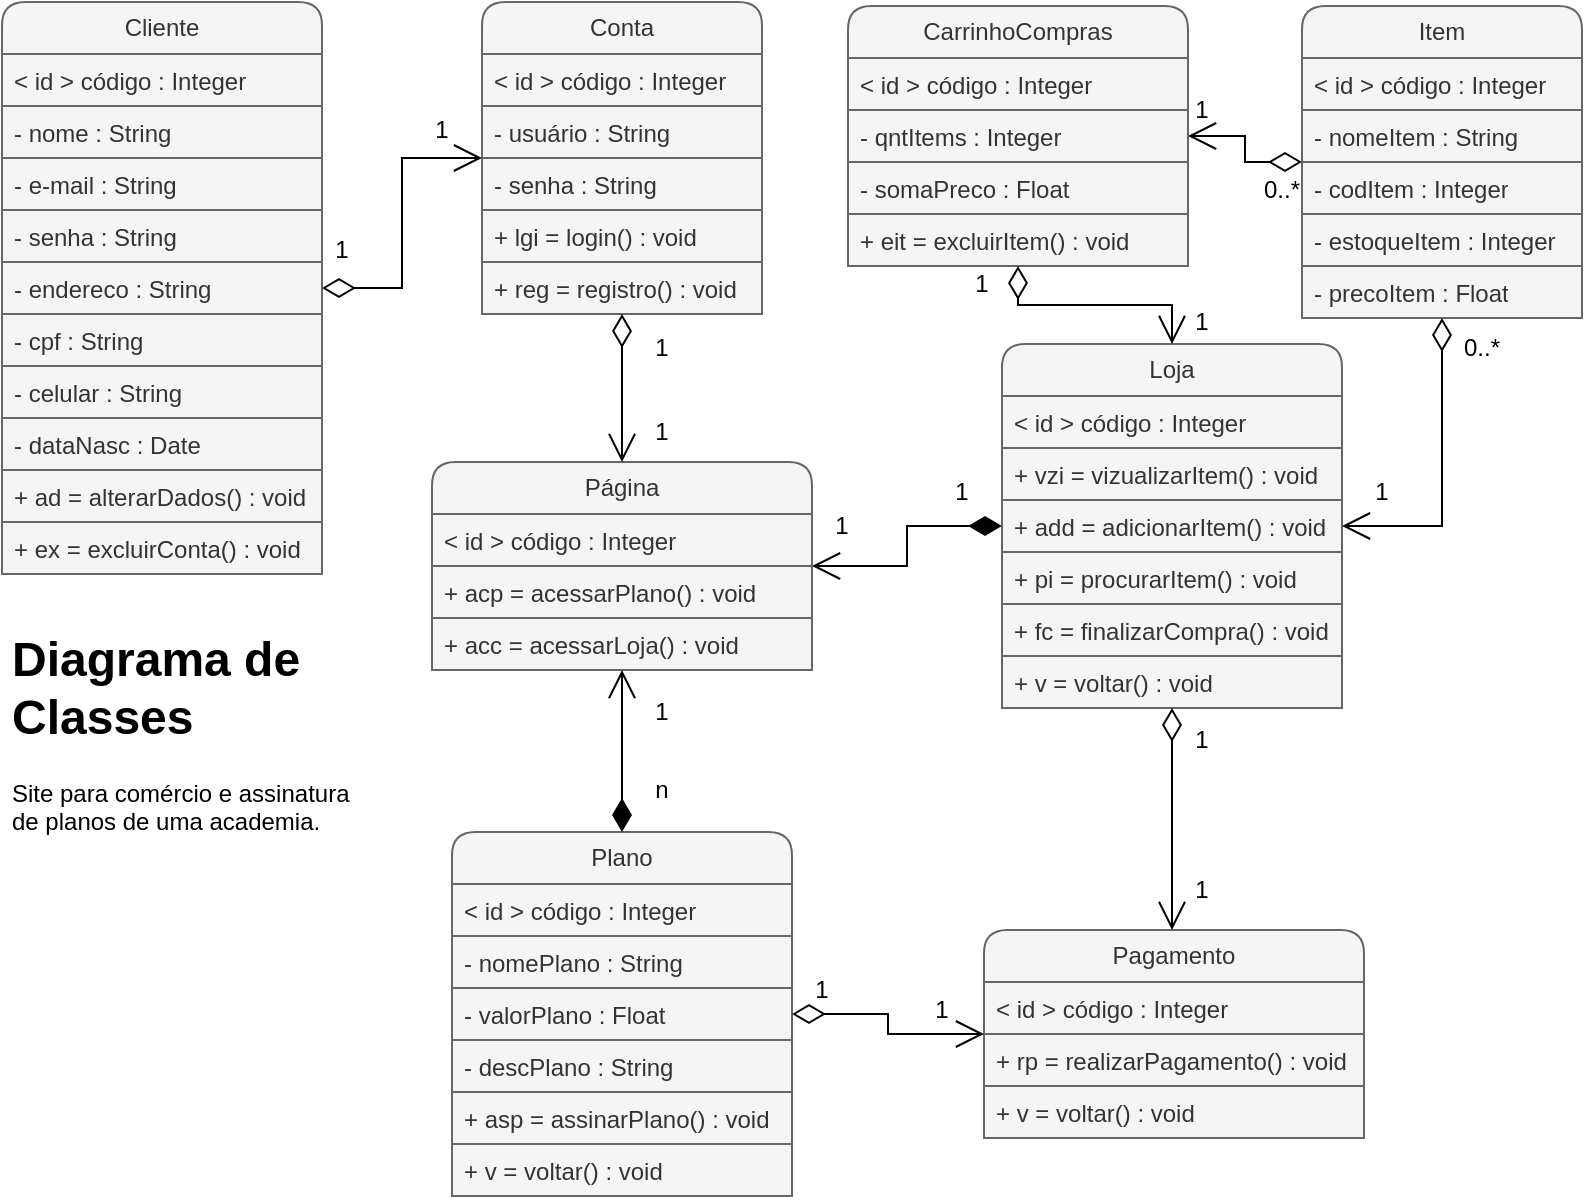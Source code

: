 <mxfile version="21.5.0" type="device">
  <diagram id="C5RBs43oDa-KdzZeNtuy" name="Page-1">
    <mxGraphModel dx="1149" dy="630" grid="1" gridSize="10" guides="1" tooltips="1" connect="1" arrows="1" fold="1" page="1" pageScale="1" pageWidth="827" pageHeight="1169" math="0" shadow="0">
      <root>
        <mxCell id="WIyWlLk6GJQsqaUBKTNV-0" />
        <mxCell id="WIyWlLk6GJQsqaUBKTNV-1" parent="WIyWlLk6GJQsqaUBKTNV-0" />
        <mxCell id="RXEPGWdmlOycuuW9AWFL-4" value="Cliente" style="swimlane;fontStyle=0;childLayout=stackLayout;horizontal=1;startSize=26;fillColor=#f5f5f5;horizontalStack=0;resizeParent=1;resizeParentMax=0;resizeLast=0;collapsible=1;marginBottom=0;whiteSpace=wrap;html=1;strokeColor=#666666;fontColor=#333333;swimlaneLine=1;rounded=1;" parent="WIyWlLk6GJQsqaUBKTNV-1" vertex="1">
          <mxGeometry x="10" y="11" width="160" height="286" as="geometry" />
        </mxCell>
        <mxCell id="RXEPGWdmlOycuuW9AWFL-14" value="&amp;lt; id &amp;gt; código : Integer" style="text;align=left;verticalAlign=top;spacingLeft=4;spacingRight=4;overflow=hidden;rotatable=0;points=[[0,0.5],[1,0.5]];portConstraint=eastwest;whiteSpace=wrap;html=1;fillColor=#f5f5f5;strokeColor=#666666;fontColor=#333333;" parent="RXEPGWdmlOycuuW9AWFL-4" vertex="1">
          <mxGeometry y="26" width="160" height="26" as="geometry" />
        </mxCell>
        <mxCell id="RXEPGWdmlOycuuW9AWFL-5" value="- nome : String" style="text;align=left;verticalAlign=top;spacingLeft=4;spacingRight=4;overflow=hidden;rotatable=0;points=[[0,0.5],[1,0.5]];portConstraint=eastwest;whiteSpace=wrap;html=1;fillColor=#f5f5f5;strokeColor=#666666;fontColor=#333333;" parent="RXEPGWdmlOycuuW9AWFL-4" vertex="1">
          <mxGeometry y="52" width="160" height="26" as="geometry" />
        </mxCell>
        <mxCell id="RXEPGWdmlOycuuW9AWFL-6" value="- e-mail : String" style="text;align=left;verticalAlign=top;spacingLeft=4;spacingRight=4;overflow=hidden;rotatable=0;points=[[0,0.5],[1,0.5]];portConstraint=eastwest;whiteSpace=wrap;html=1;fillColor=#f5f5f5;strokeColor=#666666;fontColor=#333333;" parent="RXEPGWdmlOycuuW9AWFL-4" vertex="1">
          <mxGeometry y="78" width="160" height="26" as="geometry" />
        </mxCell>
        <mxCell id="RXEPGWdmlOycuuW9AWFL-7" value="- senha : String" style="text;align=left;verticalAlign=top;spacingLeft=4;spacingRight=4;overflow=hidden;rotatable=0;points=[[0,0.5],[1,0.5]];portConstraint=eastwest;whiteSpace=wrap;html=1;fillColor=#f5f5f5;strokeColor=#666666;fontColor=#333333;" parent="RXEPGWdmlOycuuW9AWFL-4" vertex="1">
          <mxGeometry y="104" width="160" height="26" as="geometry" />
        </mxCell>
        <mxCell id="RXEPGWdmlOycuuW9AWFL-8" value="- endereco : String" style="text;align=left;verticalAlign=top;spacingLeft=4;spacingRight=4;overflow=hidden;rotatable=0;points=[[0,0.5],[1,0.5]];portConstraint=eastwest;whiteSpace=wrap;html=1;fillColor=#f5f5f5;strokeColor=#666666;fontColor=#333333;" parent="RXEPGWdmlOycuuW9AWFL-4" vertex="1">
          <mxGeometry y="130" width="160" height="26" as="geometry" />
        </mxCell>
        <mxCell id="RXEPGWdmlOycuuW9AWFL-45" value="- cpf : String" style="text;align=left;verticalAlign=top;spacingLeft=4;spacingRight=4;overflow=hidden;rotatable=0;points=[[0,0.5],[1,0.5]];portConstraint=eastwest;whiteSpace=wrap;html=1;fillColor=#f5f5f5;strokeColor=#666666;fontColor=#333333;" parent="RXEPGWdmlOycuuW9AWFL-4" vertex="1">
          <mxGeometry y="156" width="160" height="26" as="geometry" />
        </mxCell>
        <mxCell id="RXEPGWdmlOycuuW9AWFL-46" value="- celular : String" style="text;align=left;verticalAlign=top;spacingLeft=4;spacingRight=4;overflow=hidden;rotatable=0;points=[[0,0.5],[1,0.5]];portConstraint=eastwest;whiteSpace=wrap;html=1;fillColor=#f5f5f5;strokeColor=#666666;fontColor=#333333;" parent="RXEPGWdmlOycuuW9AWFL-4" vertex="1">
          <mxGeometry y="182" width="160" height="26" as="geometry" />
        </mxCell>
        <mxCell id="RXEPGWdmlOycuuW9AWFL-10" value="- dataNasc : Date" style="text;align=left;verticalAlign=top;spacingLeft=4;spacingRight=4;overflow=hidden;rotatable=0;points=[[0,0.5],[1,0.5]];portConstraint=eastwest;whiteSpace=wrap;html=1;fillColor=#f5f5f5;strokeColor=#666666;fontColor=#333333;" parent="RXEPGWdmlOycuuW9AWFL-4" vertex="1">
          <mxGeometry y="208" width="160" height="26" as="geometry" />
        </mxCell>
        <mxCell id="GsbI-HQZUeGRFSdIo4kB-77" value="+ ad = alterarDados() : void" style="text;align=left;verticalAlign=top;spacingLeft=4;spacingRight=4;overflow=hidden;rotatable=0;points=[[0,0.5],[1,0.5]];portConstraint=eastwest;whiteSpace=wrap;html=1;fillColor=#f5f5f5;strokeColor=#666666;fontColor=#333333;" parent="RXEPGWdmlOycuuW9AWFL-4" vertex="1">
          <mxGeometry y="234" width="160" height="26" as="geometry" />
        </mxCell>
        <mxCell id="GsbI-HQZUeGRFSdIo4kB-78" value="+ ex = excluirConta() : void" style="text;align=left;verticalAlign=top;spacingLeft=4;spacingRight=4;overflow=hidden;rotatable=0;points=[[0,0.5],[1,0.5]];portConstraint=eastwest;whiteSpace=wrap;html=1;fillColor=#f5f5f5;strokeColor=#666666;fontColor=#333333;" parent="RXEPGWdmlOycuuW9AWFL-4" vertex="1">
          <mxGeometry y="260" width="160" height="26" as="geometry" />
        </mxCell>
        <mxCell id="RXEPGWdmlOycuuW9AWFL-16" value="Conta" style="swimlane;fontStyle=0;childLayout=stackLayout;horizontal=1;startSize=26;fillColor=#f5f5f5;horizontalStack=0;resizeParent=1;resizeParentMax=0;resizeLast=0;collapsible=1;marginBottom=0;whiteSpace=wrap;html=1;strokeColor=#666666;fontColor=#333333;rounded=1;" parent="WIyWlLk6GJQsqaUBKTNV-1" vertex="1">
          <mxGeometry x="250" y="11" width="140" height="156" as="geometry" />
        </mxCell>
        <mxCell id="RXEPGWdmlOycuuW9AWFL-51" value="&amp;lt; id &amp;gt; código : Integer" style="text;strokeColor=#666666;fillColor=#f5f5f5;align=left;verticalAlign=top;spacingLeft=4;spacingRight=4;overflow=hidden;rotatable=0;points=[[0,0.5],[1,0.5]];portConstraint=eastwest;whiteSpace=wrap;html=1;fontColor=#333333;" parent="RXEPGWdmlOycuuW9AWFL-16" vertex="1">
          <mxGeometry y="26" width="140" height="26" as="geometry" />
        </mxCell>
        <mxCell id="RXEPGWdmlOycuuW9AWFL-17" value="- usuário : String" style="text;strokeColor=#666666;fillColor=#f5f5f5;align=left;verticalAlign=top;spacingLeft=4;spacingRight=4;overflow=hidden;rotatable=0;points=[[0,0.5],[1,0.5]];portConstraint=eastwest;whiteSpace=wrap;html=1;fontColor=#333333;" parent="RXEPGWdmlOycuuW9AWFL-16" vertex="1">
          <mxGeometry y="52" width="140" height="26" as="geometry" />
        </mxCell>
        <mxCell id="RXEPGWdmlOycuuW9AWFL-18" value="- senha : String" style="text;strokeColor=#666666;fillColor=#f5f5f5;align=left;verticalAlign=top;spacingLeft=4;spacingRight=4;overflow=hidden;rotatable=0;points=[[0,0.5],[1,0.5]];portConstraint=eastwest;whiteSpace=wrap;html=1;fontColor=#333333;" parent="RXEPGWdmlOycuuW9AWFL-16" vertex="1">
          <mxGeometry y="78" width="140" height="26" as="geometry" />
        </mxCell>
        <mxCell id="GsbI-HQZUeGRFSdIo4kB-3" value="+ lgi = login() : void" style="text;strokeColor=#666666;fillColor=#f5f5f5;align=left;verticalAlign=top;spacingLeft=4;spacingRight=4;overflow=hidden;rotatable=0;points=[[0,0.5],[1,0.5]];portConstraint=eastwest;whiteSpace=wrap;html=1;fontColor=#333333;" parent="RXEPGWdmlOycuuW9AWFL-16" vertex="1">
          <mxGeometry y="104" width="140" height="26" as="geometry" />
        </mxCell>
        <mxCell id="GsbI-HQZUeGRFSdIo4kB-2" value="+ reg = registro() : void" style="text;strokeColor=#666666;fillColor=#f5f5f5;align=left;verticalAlign=top;spacingLeft=4;spacingRight=4;overflow=hidden;rotatable=0;points=[[0,0.5],[1,0.5]];portConstraint=eastwest;whiteSpace=wrap;html=1;fontColor=#333333;" parent="RXEPGWdmlOycuuW9AWFL-16" vertex="1">
          <mxGeometry y="130" width="140" height="26" as="geometry" />
        </mxCell>
        <mxCell id="RXEPGWdmlOycuuW9AWFL-24" value="CarrinhoCompras" style="swimlane;fontStyle=0;childLayout=stackLayout;horizontal=1;startSize=26;fillColor=#f5f5f5;horizontalStack=0;resizeParent=1;resizeParentMax=0;resizeLast=0;collapsible=1;marginBottom=0;whiteSpace=wrap;html=1;strokeColor=#666666;fontColor=#333333;rounded=1;" parent="WIyWlLk6GJQsqaUBKTNV-1" vertex="1">
          <mxGeometry x="433" y="13" width="170" height="130" as="geometry" />
        </mxCell>
        <mxCell id="RXEPGWdmlOycuuW9AWFL-52" value="&amp;lt; id &amp;gt; código : Integer" style="text;strokeColor=#666666;fillColor=#f5f5f5;align=left;verticalAlign=top;spacingLeft=4;spacingRight=4;overflow=hidden;rotatable=0;points=[[0,0.5],[1,0.5]];portConstraint=eastwest;whiteSpace=wrap;html=1;fontColor=#333333;" parent="RXEPGWdmlOycuuW9AWFL-24" vertex="1">
          <mxGeometry y="26" width="170" height="26" as="geometry" />
        </mxCell>
        <mxCell id="RXEPGWdmlOycuuW9AWFL-59" value="- qntItems : Integer" style="text;strokeColor=#666666;fillColor=#f5f5f5;align=left;verticalAlign=top;spacingLeft=4;spacingRight=4;overflow=hidden;rotatable=0;points=[[0,0.5],[1,0.5]];portConstraint=eastwest;whiteSpace=wrap;html=1;fontColor=#333333;" parent="RXEPGWdmlOycuuW9AWFL-24" vertex="1">
          <mxGeometry y="52" width="170" height="26" as="geometry" />
        </mxCell>
        <mxCell id="RXEPGWdmlOycuuW9AWFL-76" value="- somaPreco : Float" style="text;strokeColor=#666666;fillColor=#f5f5f5;align=left;verticalAlign=top;spacingLeft=4;spacingRight=4;overflow=hidden;rotatable=0;points=[[0,0.5],[1,0.5]];portConstraint=eastwest;whiteSpace=wrap;html=1;fontColor=#333333;" parent="RXEPGWdmlOycuuW9AWFL-24" vertex="1">
          <mxGeometry y="78" width="170" height="26" as="geometry" />
        </mxCell>
        <mxCell id="GsbI-HQZUeGRFSdIo4kB-80" value="+ eit = excluirItem() : void" style="text;strokeColor=#666666;fillColor=#f5f5f5;align=left;verticalAlign=top;spacingLeft=4;spacingRight=4;overflow=hidden;rotatable=0;points=[[0,0.5],[1,0.5]];portConstraint=eastwest;whiteSpace=wrap;html=1;fontColor=#333333;" parent="RXEPGWdmlOycuuW9AWFL-24" vertex="1">
          <mxGeometry y="104" width="170" height="26" as="geometry" />
        </mxCell>
        <mxCell id="RXEPGWdmlOycuuW9AWFL-33" value="Plano" style="swimlane;fontStyle=0;childLayout=stackLayout;horizontal=1;startSize=26;fillColor=#f5f5f5;horizontalStack=0;resizeParent=1;resizeParentMax=0;resizeLast=0;collapsible=1;marginBottom=0;whiteSpace=wrap;html=1;strokeColor=#666666;fontColor=#333333;rounded=1;" parent="WIyWlLk6GJQsqaUBKTNV-1" vertex="1">
          <mxGeometry x="235" y="426" width="170" height="182" as="geometry" />
        </mxCell>
        <mxCell id="RXEPGWdmlOycuuW9AWFL-53" value="&amp;lt; id &amp;gt; código : Integer" style="text;strokeColor=#666666;fillColor=#f5f5f5;align=left;verticalAlign=top;spacingLeft=4;spacingRight=4;overflow=hidden;rotatable=0;points=[[0,0.5],[1,0.5]];portConstraint=eastwest;whiteSpace=wrap;html=1;fontColor=#333333;" parent="RXEPGWdmlOycuuW9AWFL-33" vertex="1">
          <mxGeometry y="26" width="170" height="26" as="geometry" />
        </mxCell>
        <mxCell id="GsbI-HQZUeGRFSdIo4kB-27" value="- nomePlano : String" style="text;strokeColor=#666666;fillColor=#f5f5f5;align=left;verticalAlign=top;spacingLeft=4;spacingRight=4;overflow=hidden;rotatable=0;points=[[0,0.5],[1,0.5]];portConstraint=eastwest;whiteSpace=wrap;html=1;fontColor=#333333;" parent="RXEPGWdmlOycuuW9AWFL-33" vertex="1">
          <mxGeometry y="52" width="170" height="26" as="geometry" />
        </mxCell>
        <mxCell id="GsbI-HQZUeGRFSdIo4kB-26" value="- valorPlano : Float" style="text;strokeColor=#666666;fillColor=#f5f5f5;align=left;verticalAlign=top;spacingLeft=4;spacingRight=4;overflow=hidden;rotatable=0;points=[[0,0.5],[1,0.5]];portConstraint=eastwest;whiteSpace=wrap;html=1;fontColor=#333333;" parent="RXEPGWdmlOycuuW9AWFL-33" vertex="1">
          <mxGeometry y="78" width="170" height="26" as="geometry" />
        </mxCell>
        <mxCell id="GsbI-HQZUeGRFSdIo4kB-28" value="- descPlano : String" style="text;strokeColor=#666666;fillColor=#f5f5f5;align=left;verticalAlign=top;spacingLeft=4;spacingRight=4;overflow=hidden;rotatable=0;points=[[0,0.5],[1,0.5]];portConstraint=eastwest;whiteSpace=wrap;html=1;fontColor=#333333;" parent="RXEPGWdmlOycuuW9AWFL-33" vertex="1">
          <mxGeometry y="104" width="170" height="26" as="geometry" />
        </mxCell>
        <mxCell id="GsbI-HQZUeGRFSdIo4kB-29" value="+ asp = assinarPlano() : void" style="text;strokeColor=#666666;fillColor=#f5f5f5;align=left;verticalAlign=top;spacingLeft=4;spacingRight=4;overflow=hidden;rotatable=0;points=[[0,0.5],[1,0.5]];portConstraint=eastwest;whiteSpace=wrap;html=1;fontColor=#333333;" parent="RXEPGWdmlOycuuW9AWFL-33" vertex="1">
          <mxGeometry y="130" width="170" height="26" as="geometry" />
        </mxCell>
        <mxCell id="GsbI-HQZUeGRFSdIo4kB-33" value="+ v = voltar() : void" style="text;strokeColor=#666666;fillColor=#f5f5f5;align=left;verticalAlign=top;spacingLeft=4;spacingRight=4;overflow=hidden;rotatable=0;points=[[0,0.5],[1,0.5]];portConstraint=eastwest;whiteSpace=wrap;html=1;fontColor=#333333;" parent="RXEPGWdmlOycuuW9AWFL-33" vertex="1">
          <mxGeometry y="156" width="170" height="26" as="geometry" />
        </mxCell>
        <mxCell id="RXEPGWdmlOycuuW9AWFL-66" value="Pagamento" style="swimlane;fontStyle=0;childLayout=stackLayout;horizontal=1;startSize=26;fillColor=#f5f5f5;horizontalStack=0;resizeParent=1;resizeParentMax=0;resizeLast=0;collapsible=1;marginBottom=0;whiteSpace=wrap;html=1;strokeColor=#666666;fontColor=#333333;rounded=1;" parent="WIyWlLk6GJQsqaUBKTNV-1" vertex="1">
          <mxGeometry x="501" y="475" width="190" height="104" as="geometry">
            <mxRectangle x="290" y="450" width="100" height="30" as="alternateBounds" />
          </mxGeometry>
        </mxCell>
        <mxCell id="RXEPGWdmlOycuuW9AWFL-67" value="&amp;lt; id &amp;gt; código : Integer" style="text;strokeColor=#666666;fillColor=#f5f5f5;align=left;verticalAlign=top;spacingLeft=4;spacingRight=4;overflow=hidden;rotatable=0;points=[[0,0.5],[1,0.5]];portConstraint=eastwest;whiteSpace=wrap;html=1;fontColor=#333333;" parent="RXEPGWdmlOycuuW9AWFL-66" vertex="1">
          <mxGeometry y="26" width="190" height="26" as="geometry" />
        </mxCell>
        <mxCell id="RXEPGWdmlOycuuW9AWFL-68" value="+ rp = realizarPagamento() : void" style="text;strokeColor=#666666;fillColor=#f5f5f5;align=left;verticalAlign=top;spacingLeft=4;spacingRight=4;overflow=hidden;rotatable=0;points=[[0,0.5],[1,0.5]];portConstraint=eastwest;whiteSpace=wrap;html=1;fontColor=#333333;" parent="RXEPGWdmlOycuuW9AWFL-66" vertex="1">
          <mxGeometry y="52" width="190" height="26" as="geometry" />
        </mxCell>
        <mxCell id="GsbI-HQZUeGRFSdIo4kB-32" value="+ v = voltar() : void" style="text;strokeColor=#666666;fillColor=#f5f5f5;align=left;verticalAlign=top;spacingLeft=4;spacingRight=4;overflow=hidden;rotatable=0;points=[[0,0.5],[1,0.5]];portConstraint=eastwest;whiteSpace=wrap;html=1;fontColor=#333333;" parent="RXEPGWdmlOycuuW9AWFL-66" vertex="1">
          <mxGeometry y="78" width="190" height="26" as="geometry" />
        </mxCell>
        <mxCell id="RXEPGWdmlOycuuW9AWFL-78" value="Item" style="swimlane;fontStyle=0;childLayout=stackLayout;horizontal=1;startSize=26;fillColor=#f5f5f5;horizontalStack=0;resizeParent=1;resizeParentMax=0;resizeLast=0;collapsible=1;marginBottom=0;whiteSpace=wrap;html=1;strokeColor=#666666;fontColor=#333333;rounded=1;shadow=0;" parent="WIyWlLk6GJQsqaUBKTNV-1" vertex="1">
          <mxGeometry x="660" y="13" width="140" height="156" as="geometry" />
        </mxCell>
        <mxCell id="RXEPGWdmlOycuuW9AWFL-79" value="&amp;lt; id &amp;gt; código : Integer" style="text;strokeColor=#666666;fillColor=#f5f5f5;align=left;verticalAlign=top;spacingLeft=4;spacingRight=4;overflow=hidden;rotatable=0;points=[[0,0.5],[1,0.5]];portConstraint=eastwest;whiteSpace=wrap;html=1;fontColor=#333333;" parent="RXEPGWdmlOycuuW9AWFL-78" vertex="1">
          <mxGeometry y="26" width="140" height="26" as="geometry" />
        </mxCell>
        <mxCell id="RXEPGWdmlOycuuW9AWFL-80" value="- nomeItem : String" style="text;strokeColor=#666666;fillColor=#f5f5f5;align=left;verticalAlign=top;spacingLeft=4;spacingRight=4;overflow=hidden;rotatable=0;points=[[0,0.5],[1,0.5]];portConstraint=eastwest;whiteSpace=wrap;html=1;fontColor=#333333;" parent="RXEPGWdmlOycuuW9AWFL-78" vertex="1">
          <mxGeometry y="52" width="140" height="26" as="geometry" />
        </mxCell>
        <mxCell id="RXEPGWdmlOycuuW9AWFL-81" value="- codItem : Integer" style="text;strokeColor=#666666;fillColor=#f5f5f5;align=left;verticalAlign=top;spacingLeft=4;spacingRight=4;overflow=hidden;rotatable=0;points=[[0,0.5],[1,0.5]];portConstraint=eastwest;whiteSpace=wrap;html=1;fontColor=#333333;" parent="RXEPGWdmlOycuuW9AWFL-78" vertex="1">
          <mxGeometry y="78" width="140" height="26" as="geometry" />
        </mxCell>
        <mxCell id="GsbI-HQZUeGRFSdIo4kB-25" value="- estoqueItem : Integer" style="text;strokeColor=#666666;fillColor=#f5f5f5;align=left;verticalAlign=top;spacingLeft=4;spacingRight=4;overflow=hidden;rotatable=0;points=[[0,0.5],[1,0.5]];portConstraint=eastwest;whiteSpace=wrap;html=1;fontColor=#333333;" parent="RXEPGWdmlOycuuW9AWFL-78" vertex="1">
          <mxGeometry y="104" width="140" height="26" as="geometry" />
        </mxCell>
        <mxCell id="RXEPGWdmlOycuuW9AWFL-83" value="- precoItem : Float" style="text;strokeColor=#666666;fillColor=#f5f5f5;align=left;verticalAlign=top;spacingLeft=4;spacingRight=4;overflow=hidden;rotatable=0;points=[[0,0.5],[1,0.5]];portConstraint=eastwest;whiteSpace=wrap;html=1;fontColor=#333333;" parent="RXEPGWdmlOycuuW9AWFL-78" vertex="1">
          <mxGeometry y="130" width="140" height="26" as="geometry" />
        </mxCell>
        <mxCell id="GsbI-HQZUeGRFSdIo4kB-8" value="Página" style="swimlane;fontStyle=0;childLayout=stackLayout;horizontal=1;startSize=26;fillColor=#f5f5f5;horizontalStack=0;resizeParent=1;resizeParentMax=0;resizeLast=0;collapsible=1;marginBottom=0;whiteSpace=wrap;html=1;strokeColor=#666666;fontColor=#333333;swimlaneLine=1;rounded=1;" parent="WIyWlLk6GJQsqaUBKTNV-1" vertex="1">
          <mxGeometry x="225" y="241" width="190" height="104" as="geometry" />
        </mxCell>
        <mxCell id="GsbI-HQZUeGRFSdIo4kB-9" value="&amp;lt; id &amp;gt; código : Integer" style="text;strokeColor=#666666;fillColor=#f5f5f5;align=left;verticalAlign=top;spacingLeft=4;spacingRight=4;overflow=hidden;rotatable=0;points=[[0,0.5],[1,0.5]];portConstraint=eastwest;whiteSpace=wrap;html=1;fontColor=#333333;" parent="GsbI-HQZUeGRFSdIo4kB-8" vertex="1">
          <mxGeometry y="26" width="190" height="26" as="geometry" />
        </mxCell>
        <mxCell id="GsbI-HQZUeGRFSdIo4kB-12" value="+ acp = acessarPlano() : void" style="text;strokeColor=#666666;fillColor=#f5f5f5;align=left;verticalAlign=top;spacingLeft=4;spacingRight=4;overflow=hidden;rotatable=0;points=[[0,0.5],[1,0.5]];portConstraint=eastwest;whiteSpace=wrap;html=1;fontColor=#333333;" parent="GsbI-HQZUeGRFSdIo4kB-8" vertex="1">
          <mxGeometry y="52" width="190" height="26" as="geometry" />
        </mxCell>
        <mxCell id="GsbI-HQZUeGRFSdIo4kB-13" value="+ acc = acessarLoja() : void" style="text;strokeColor=#666666;fillColor=#f5f5f5;align=left;verticalAlign=top;spacingLeft=4;spacingRight=4;overflow=hidden;rotatable=0;points=[[0,0.5],[1,0.5]];portConstraint=eastwest;whiteSpace=wrap;html=1;fontColor=#333333;" parent="GsbI-HQZUeGRFSdIo4kB-8" vertex="1">
          <mxGeometry y="78" width="190" height="26" as="geometry" />
        </mxCell>
        <mxCell id="GsbI-HQZUeGRFSdIo4kB-14" value="Loja" style="swimlane;fontStyle=0;childLayout=stackLayout;horizontal=1;startSize=26;fillColor=#f5f5f5;horizontalStack=0;resizeParent=1;resizeParentMax=0;resizeLast=0;collapsible=1;marginBottom=0;whiteSpace=wrap;html=1;strokeColor=#666666;fontColor=#333333;glass=0;rounded=1;" parent="WIyWlLk6GJQsqaUBKTNV-1" vertex="1">
          <mxGeometry x="510" y="182" width="170" height="182" as="geometry" />
        </mxCell>
        <mxCell id="GsbI-HQZUeGRFSdIo4kB-15" value="&amp;lt; id &amp;gt; código : Integer" style="text;strokeColor=#666666;fillColor=#f5f5f5;align=left;verticalAlign=top;spacingLeft=4;spacingRight=4;overflow=hidden;rotatable=0;points=[[0,0.5],[1,0.5]];portConstraint=eastwest;whiteSpace=wrap;html=1;fontColor=#333333;" parent="GsbI-HQZUeGRFSdIo4kB-14" vertex="1">
          <mxGeometry y="26" width="170" height="26" as="geometry" />
        </mxCell>
        <mxCell id="GsbI-HQZUeGRFSdIo4kB-20" value="+ vzi = vizualizarItem() : void" style="text;strokeColor=#666666;fillColor=#f5f5f5;align=left;verticalAlign=top;spacingLeft=4;spacingRight=4;overflow=hidden;rotatable=0;points=[[0,0.5],[1,0.5]];portConstraint=eastwest;whiteSpace=wrap;html=1;fontColor=#333333;" parent="GsbI-HQZUeGRFSdIo4kB-14" vertex="1">
          <mxGeometry y="52" width="170" height="26" as="geometry" />
        </mxCell>
        <mxCell id="GsbI-HQZUeGRFSdIo4kB-24" value="+ add = adicionarItem() : void" style="text;strokeColor=#666666;fillColor=#f5f5f5;align=left;verticalAlign=top;spacingLeft=4;spacingRight=4;overflow=hidden;rotatable=0;points=[[0,0.5],[1,0.5]];portConstraint=eastwest;whiteSpace=wrap;html=1;fontColor=#333333;" parent="GsbI-HQZUeGRFSdIo4kB-14" vertex="1">
          <mxGeometry y="78" width="170" height="26" as="geometry" />
        </mxCell>
        <mxCell id="GsbI-HQZUeGRFSdIo4kB-72" value="+ pi = procurarItem() : void" style="text;strokeColor=#666666;fillColor=#f5f5f5;align=left;verticalAlign=top;spacingLeft=4;spacingRight=4;overflow=hidden;rotatable=0;points=[[0,0.5],[1,0.5]];portConstraint=eastwest;whiteSpace=wrap;html=1;fontColor=#333333;" parent="GsbI-HQZUeGRFSdIo4kB-14" vertex="1">
          <mxGeometry y="104" width="170" height="26" as="geometry" />
        </mxCell>
        <mxCell id="GsbI-HQZUeGRFSdIo4kB-73" value="+ fc = finalizarCompra() : void" style="text;strokeColor=#666666;fillColor=#f5f5f5;align=left;verticalAlign=top;spacingLeft=4;spacingRight=4;overflow=hidden;rotatable=0;points=[[0,0.5],[1,0.5]];portConstraint=eastwest;whiteSpace=wrap;html=1;fontColor=#333333;" parent="GsbI-HQZUeGRFSdIo4kB-14" vertex="1">
          <mxGeometry y="130" width="170" height="26" as="geometry" />
        </mxCell>
        <mxCell id="GsbI-HQZUeGRFSdIo4kB-34" value="+ v = voltar() : void" style="text;strokeColor=#666666;fillColor=#f5f5f5;align=left;verticalAlign=top;spacingLeft=4;spacingRight=4;overflow=hidden;rotatable=0;points=[[0,0.5],[1,0.5]];portConstraint=eastwest;whiteSpace=wrap;html=1;fontColor=#333333;" parent="GsbI-HQZUeGRFSdIo4kB-14" vertex="1">
          <mxGeometry y="156" width="170" height="26" as="geometry" />
        </mxCell>
        <mxCell id="Zgnz16N360Z-DE4AygR2-0" value="" style="endArrow=open;html=1;endSize=12;startArrow=diamondThin;startSize=14;startFill=0;edgeStyle=orthogonalEdgeStyle;align=left;verticalAlign=bottom;rounded=0;" edge="1" parent="WIyWlLk6GJQsqaUBKTNV-1" source="RXEPGWdmlOycuuW9AWFL-78" target="GsbI-HQZUeGRFSdIo4kB-14">
          <mxGeometry x="-1" y="3" relative="1" as="geometry">
            <mxPoint x="780" y="171" as="sourcePoint" />
            <mxPoint x="260" y="102" as="targetPoint" />
            <Array as="points">
              <mxPoint x="730" y="273" />
            </Array>
          </mxGeometry>
        </mxCell>
        <mxCell id="Zgnz16N360Z-DE4AygR2-1" value="" style="endArrow=open;html=1;endSize=12;startArrow=diamondThin;startSize=14;startFill=0;edgeStyle=orthogonalEdgeStyle;align=left;verticalAlign=bottom;rounded=0;" edge="1" parent="WIyWlLk6GJQsqaUBKTNV-1" source="RXEPGWdmlOycuuW9AWFL-4" target="RXEPGWdmlOycuuW9AWFL-16">
          <mxGeometry x="-1" y="3" relative="1" as="geometry">
            <mxPoint x="190" y="121" as="sourcePoint" />
            <mxPoint x="350" y="121" as="targetPoint" />
          </mxGeometry>
        </mxCell>
        <mxCell id="Zgnz16N360Z-DE4AygR2-3" value="&lt;h1&gt;Diagrama de Classes&lt;/h1&gt;&lt;p&gt;Site para comércio e assinatura de planos de uma academia.&lt;/p&gt;" style="text;html=1;strokeColor=none;fillColor=none;spacing=5;spacingTop=-20;whiteSpace=wrap;overflow=hidden;rounded=0;" vertex="1" parent="WIyWlLk6GJQsqaUBKTNV-1">
          <mxGeometry x="10" y="320" width="190" height="120" as="geometry" />
        </mxCell>
        <mxCell id="Zgnz16N360Z-DE4AygR2-4" value="1" style="text;html=1;strokeColor=none;fillColor=none;align=center;verticalAlign=middle;whiteSpace=wrap;rounded=0;" vertex="1" parent="WIyWlLk6GJQsqaUBKTNV-1">
          <mxGeometry x="150" y="120" width="60" height="30" as="geometry" />
        </mxCell>
        <mxCell id="Zgnz16N360Z-DE4AygR2-5" value="1" style="text;html=1;strokeColor=none;fillColor=none;align=center;verticalAlign=middle;whiteSpace=wrap;rounded=0;" vertex="1" parent="WIyWlLk6GJQsqaUBKTNV-1">
          <mxGeometry x="200" y="60" width="60" height="30" as="geometry" />
        </mxCell>
        <mxCell id="Zgnz16N360Z-DE4AygR2-6" value="1" style="text;html=1;strokeColor=none;fillColor=none;align=center;verticalAlign=middle;whiteSpace=wrap;rounded=0;" vertex="1" parent="WIyWlLk6GJQsqaUBKTNV-1">
          <mxGeometry x="670" y="241" width="60" height="30" as="geometry" />
        </mxCell>
        <mxCell id="Zgnz16N360Z-DE4AygR2-7" value="0..*" style="text;html=1;strokeColor=none;fillColor=none;align=center;verticalAlign=middle;whiteSpace=wrap;rounded=0;" vertex="1" parent="WIyWlLk6GJQsqaUBKTNV-1">
          <mxGeometry x="720" y="169" width="60" height="30" as="geometry" />
        </mxCell>
        <mxCell id="Zgnz16N360Z-DE4AygR2-8" value="" style="endArrow=open;html=1;endSize=12;startArrow=diamondThin;startSize=14;startFill=0;edgeStyle=orthogonalEdgeStyle;align=left;verticalAlign=bottom;rounded=0;" edge="1" parent="WIyWlLk6GJQsqaUBKTNV-1" source="GsbI-HQZUeGRFSdIo4kB-14" target="RXEPGWdmlOycuuW9AWFL-66">
          <mxGeometry x="-1" y="3" relative="1" as="geometry">
            <mxPoint x="370" y="400" as="sourcePoint" />
            <mxPoint x="530" y="400" as="targetPoint" />
            <Array as="points">
              <mxPoint x="595" y="450" />
              <mxPoint x="595" y="450" />
            </Array>
          </mxGeometry>
        </mxCell>
        <mxCell id="Zgnz16N360Z-DE4AygR2-9" value="" style="endArrow=open;html=1;endSize=12;startArrow=diamondThin;startSize=14;startFill=0;edgeStyle=orthogonalEdgeStyle;align=left;verticalAlign=bottom;rounded=0;" edge="1" parent="WIyWlLk6GJQsqaUBKTNV-1" source="RXEPGWdmlOycuuW9AWFL-33" target="RXEPGWdmlOycuuW9AWFL-66">
          <mxGeometry x="-1" y="3" relative="1" as="geometry">
            <mxPoint x="370" y="400" as="sourcePoint" />
            <mxPoint x="530" y="400" as="targetPoint" />
          </mxGeometry>
        </mxCell>
        <mxCell id="Zgnz16N360Z-DE4AygR2-10" value="1" style="text;html=1;strokeColor=none;fillColor=none;align=center;verticalAlign=middle;whiteSpace=wrap;rounded=0;" vertex="1" parent="WIyWlLk6GJQsqaUBKTNV-1">
          <mxGeometry x="580" y="365" width="60" height="30" as="geometry" />
        </mxCell>
        <mxCell id="Zgnz16N360Z-DE4AygR2-11" value="1" style="text;html=1;strokeColor=none;fillColor=none;align=center;verticalAlign=middle;whiteSpace=wrap;rounded=0;" vertex="1" parent="WIyWlLk6GJQsqaUBKTNV-1">
          <mxGeometry x="580" y="440" width="60" height="30" as="geometry" />
        </mxCell>
        <mxCell id="Zgnz16N360Z-DE4AygR2-12" value="1" style="text;html=1;strokeColor=none;fillColor=none;align=center;verticalAlign=middle;whiteSpace=wrap;rounded=0;" vertex="1" parent="WIyWlLk6GJQsqaUBKTNV-1">
          <mxGeometry x="390" y="490" width="60" height="30" as="geometry" />
        </mxCell>
        <mxCell id="Zgnz16N360Z-DE4AygR2-13" value="1" style="text;html=1;strokeColor=none;fillColor=none;align=center;verticalAlign=middle;whiteSpace=wrap;rounded=0;" vertex="1" parent="WIyWlLk6GJQsqaUBKTNV-1">
          <mxGeometry x="450" y="500" width="60" height="30" as="geometry" />
        </mxCell>
        <mxCell id="Zgnz16N360Z-DE4AygR2-14" value="" style="endArrow=open;html=1;endSize=12;startArrow=diamondThin;startSize=14;startFill=0;edgeStyle=orthogonalEdgeStyle;align=left;verticalAlign=bottom;rounded=0;" edge="1" parent="WIyWlLk6GJQsqaUBKTNV-1" source="RXEPGWdmlOycuuW9AWFL-78" target="RXEPGWdmlOycuuW9AWFL-24">
          <mxGeometry x="-1" y="3" relative="1" as="geometry">
            <mxPoint x="690" as="sourcePoint" />
            <mxPoint x="640" y="104" as="targetPoint" />
            <Array as="points" />
          </mxGeometry>
        </mxCell>
        <mxCell id="Zgnz16N360Z-DE4AygR2-15" value="" style="endArrow=open;html=1;endSize=12;startArrow=diamondThin;startSize=14;startFill=0;edgeStyle=orthogonalEdgeStyle;align=left;verticalAlign=bottom;rounded=0;" edge="1" parent="WIyWlLk6GJQsqaUBKTNV-1" source="RXEPGWdmlOycuuW9AWFL-24" target="GsbI-HQZUeGRFSdIo4kB-14">
          <mxGeometry x="-1" y="3" relative="1" as="geometry">
            <mxPoint x="490" y="340" as="sourcePoint" />
            <mxPoint x="650" y="340" as="targetPoint" />
          </mxGeometry>
        </mxCell>
        <mxCell id="Zgnz16N360Z-DE4AygR2-16" value="1" style="text;html=1;strokeColor=none;fillColor=none;align=center;verticalAlign=middle;whiteSpace=wrap;rounded=0;" vertex="1" parent="WIyWlLk6GJQsqaUBKTNV-1">
          <mxGeometry x="470" y="137" width="60" height="30" as="geometry" />
        </mxCell>
        <mxCell id="Zgnz16N360Z-DE4AygR2-17" value="1" style="text;html=1;strokeColor=none;fillColor=none;align=center;verticalAlign=middle;whiteSpace=wrap;rounded=0;" vertex="1" parent="WIyWlLk6GJQsqaUBKTNV-1">
          <mxGeometry x="580" y="156" width="60" height="30" as="geometry" />
        </mxCell>
        <mxCell id="Zgnz16N360Z-DE4AygR2-18" value="1" style="text;html=1;strokeColor=none;fillColor=none;align=center;verticalAlign=middle;whiteSpace=wrap;rounded=0;" vertex="1" parent="WIyWlLk6GJQsqaUBKTNV-1">
          <mxGeometry x="580" y="50" width="60" height="30" as="geometry" />
        </mxCell>
        <mxCell id="Zgnz16N360Z-DE4AygR2-19" value="0..*" style="text;html=1;strokeColor=none;fillColor=none;align=center;verticalAlign=middle;whiteSpace=wrap;rounded=0;" vertex="1" parent="WIyWlLk6GJQsqaUBKTNV-1">
          <mxGeometry x="620" y="90" width="60" height="30" as="geometry" />
        </mxCell>
        <mxCell id="Zgnz16N360Z-DE4AygR2-20" value="" style="endArrow=open;html=1;endSize=12;startArrow=diamondThin;startSize=14;startFill=1;edgeStyle=orthogonalEdgeStyle;align=left;verticalAlign=bottom;rounded=0;" edge="1" parent="WIyWlLk6GJQsqaUBKTNV-1" source="GsbI-HQZUeGRFSdIo4kB-14" target="GsbI-HQZUeGRFSdIo4kB-8">
          <mxGeometry x="-1" y="3" relative="1" as="geometry">
            <mxPoint x="410" y="350" as="sourcePoint" />
            <mxPoint x="570" y="350" as="targetPoint" />
          </mxGeometry>
        </mxCell>
        <mxCell id="Zgnz16N360Z-DE4AygR2-21" value="" style="endArrow=open;html=1;endSize=12;startArrow=diamondThin;startSize=14;startFill=1;edgeStyle=orthogonalEdgeStyle;align=left;verticalAlign=bottom;rounded=0;" edge="1" parent="WIyWlLk6GJQsqaUBKTNV-1" source="RXEPGWdmlOycuuW9AWFL-33" target="GsbI-HQZUeGRFSdIo4kB-8">
          <mxGeometry x="-1" y="3" relative="1" as="geometry">
            <mxPoint x="410" y="350" as="sourcePoint" />
            <mxPoint x="400" y="390" as="targetPoint" />
          </mxGeometry>
        </mxCell>
        <mxCell id="Zgnz16N360Z-DE4AygR2-22" value="1" style="text;html=1;strokeColor=none;fillColor=none;align=center;verticalAlign=middle;whiteSpace=wrap;rounded=0;" vertex="1" parent="WIyWlLk6GJQsqaUBKTNV-1">
          <mxGeometry x="310" y="351" width="60" height="30" as="geometry" />
        </mxCell>
        <mxCell id="Zgnz16N360Z-DE4AygR2-24" value="n" style="text;html=1;strokeColor=none;fillColor=none;align=center;verticalAlign=middle;whiteSpace=wrap;rounded=0;" vertex="1" parent="WIyWlLk6GJQsqaUBKTNV-1">
          <mxGeometry x="310" y="390" width="60" height="30" as="geometry" />
        </mxCell>
        <mxCell id="Zgnz16N360Z-DE4AygR2-25" value="1" style="text;html=1;strokeColor=none;fillColor=none;align=center;verticalAlign=middle;whiteSpace=wrap;rounded=0;" vertex="1" parent="WIyWlLk6GJQsqaUBKTNV-1">
          <mxGeometry x="400" y="258" width="60" height="30" as="geometry" />
        </mxCell>
        <mxCell id="Zgnz16N360Z-DE4AygR2-26" value="1" style="text;html=1;strokeColor=none;fillColor=none;align=center;verticalAlign=middle;whiteSpace=wrap;rounded=0;" vertex="1" parent="WIyWlLk6GJQsqaUBKTNV-1">
          <mxGeometry x="460" y="241" width="60" height="30" as="geometry" />
        </mxCell>
        <mxCell id="Zgnz16N360Z-DE4AygR2-27" value="" style="endArrow=open;html=1;endSize=12;startArrow=diamondThin;startSize=14;startFill=0;edgeStyle=orthogonalEdgeStyle;align=left;verticalAlign=bottom;rounded=0;" edge="1" parent="WIyWlLk6GJQsqaUBKTNV-1" source="RXEPGWdmlOycuuW9AWFL-16" target="GsbI-HQZUeGRFSdIo4kB-8">
          <mxGeometry x="-1" y="3" relative="1" as="geometry">
            <mxPoint x="310" y="340" as="sourcePoint" />
            <mxPoint x="470" y="340" as="targetPoint" />
          </mxGeometry>
        </mxCell>
        <mxCell id="Zgnz16N360Z-DE4AygR2-28" value="1" style="text;html=1;strokeColor=none;fillColor=none;align=center;verticalAlign=middle;whiteSpace=wrap;rounded=0;" vertex="1" parent="WIyWlLk6GJQsqaUBKTNV-1">
          <mxGeometry x="310" y="169" width="60" height="30" as="geometry" />
        </mxCell>
        <mxCell id="Zgnz16N360Z-DE4AygR2-29" value="1" style="text;html=1;strokeColor=none;fillColor=none;align=center;verticalAlign=middle;whiteSpace=wrap;rounded=0;" vertex="1" parent="WIyWlLk6GJQsqaUBKTNV-1">
          <mxGeometry x="310" y="211" width="60" height="30" as="geometry" />
        </mxCell>
      </root>
    </mxGraphModel>
  </diagram>
</mxfile>
